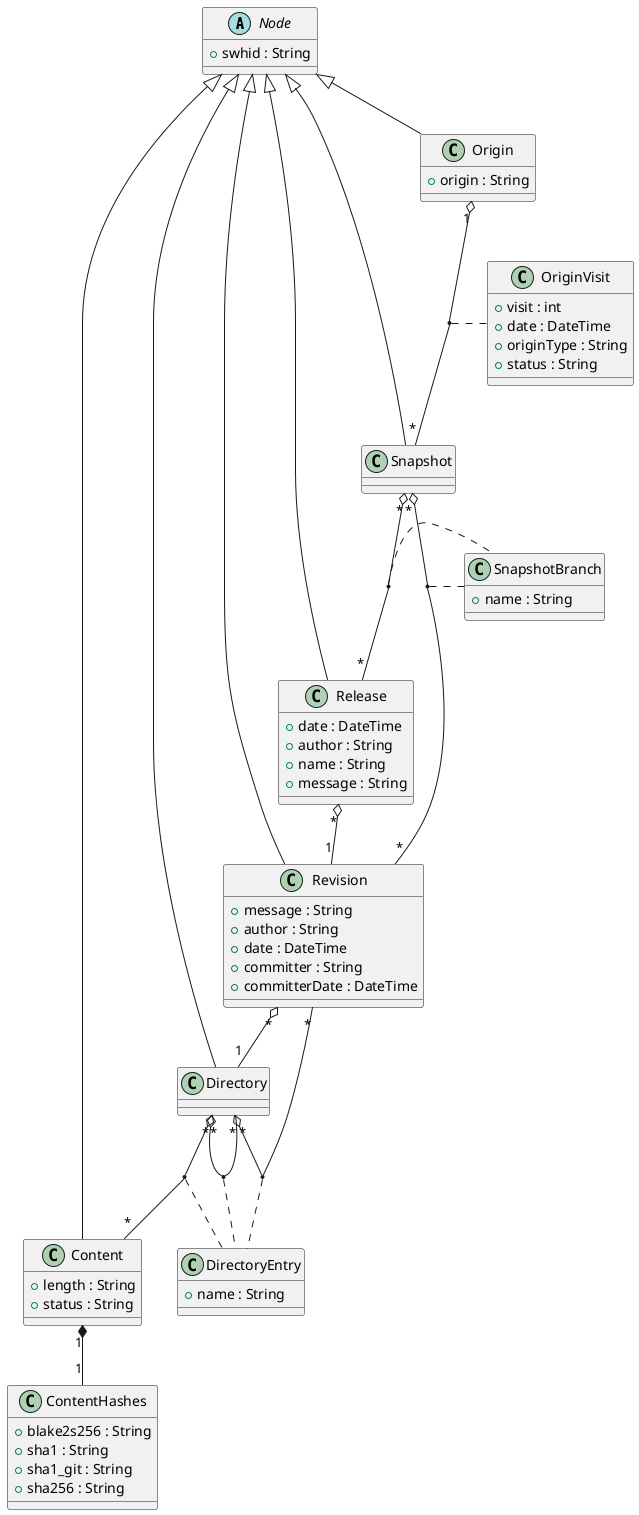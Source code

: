 @startuml need_to_find_id

    abstract class Node {
        +swhid : String
    }



    class ContentHashes {
       + blake2s256 : String
       + sha1 : String
       + sha1_git : String
       + sha256 : String
    
    }
    class Content extends Node{
        + length : String
        + status : String
    
    }
    Content "1" *-- "1" ContentHashes
    class Directory extends Node {
    }

    class DirectoryEntry {
        + name : String
    }
    class Revision extends Node {
        +message : String
        +author : String
        +date : DateTime
        +committer : String
        +committerDate : DateTime
    }
    Revision "*" o-- "1" Directory

    class Release extends Node{
        + date : DateTime
        + author : String
        + name : String
        + message : String
    
    }

    Release "*" o-- "1" Revision

    class SnapshotBranch {
      + name : String
    }
    class Snapshot extends Node{
    }
    Snapshot "*" o-- "*" Release
    Snapshot "*" o-- "*" Revision

    (Snapshot,Release) . SnapshotBranch
    (Snapshot,Revision) . SnapshotBranch

    class OriginVisit {
       +visit : int
       +date : DateTime
       +originType : String
       +status : String
    }
    class Origin extends Node {
        +origin : String
    }
    Origin "1" o-- "*" Snapshot
    (Origin,Snapshot) . OriginVisit




Directory "*" o-- "*" Content
Directory "*" o-- "*" Revision
Directory "*" o-- "*" Directory




(Directory, Content) . DirectoryEntry
(Directory, Directory) . DirectoryEntry
(Directory, Revision) . DirectoryEntry


@enduml
